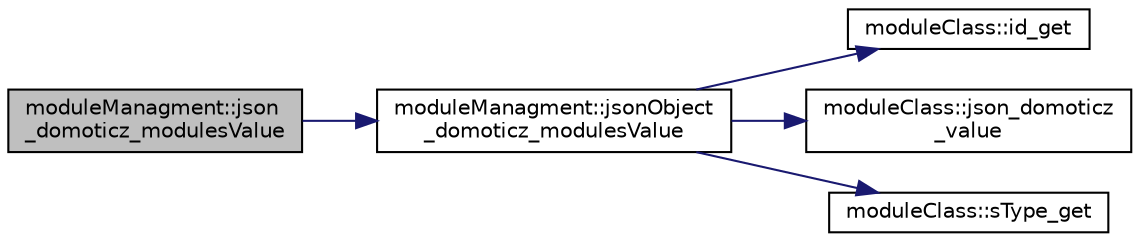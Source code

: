 digraph "moduleManagment::json_domoticz_modulesValue"
{
 // LATEX_PDF_SIZE
  edge [fontname="Helvetica",fontsize="10",labelfontname="Helvetica",labelfontsize="10"];
  node [fontname="Helvetica",fontsize="10",shape=record];
  rankdir="LR";
  Node1 [label="moduleManagment::json\l_domoticz_modulesValue",height=0.2,width=0.4,color="black", fillcolor="grey75", style="filled", fontcolor="black",tooltip=" "];
  Node1 -> Node2 [color="midnightblue",fontsize="10",style="solid",fontname="Helvetica"];
  Node2 [label="moduleManagment::jsonObject\l_domoticz_modulesValue",height=0.2,width=0.4,color="black", fillcolor="white", style="filled",URL="$classmodule_managment.html#accdef0f4a60537510ee44fecdd52c9c0",tooltip=" "];
  Node2 -> Node3 [color="midnightblue",fontsize="10",style="solid",fontname="Helvetica"];
  Node3 [label="moduleClass::id_get",height=0.2,width=0.4,color="black", fillcolor="white", style="filled",URL="$classmodule_class.html#ac2e059dfc9c2770db04edc475163eff5",tooltip=" "];
  Node2 -> Node4 [color="midnightblue",fontsize="10",style="solid",fontname="Helvetica"];
  Node4 [label="moduleClass::json_domoticz\l_value",height=0.2,width=0.4,color="black", fillcolor="white", style="filled",URL="$classmodule_class.html#a63a88b8929fce9e3c068194316088fd9",tooltip=" "];
  Node2 -> Node5 [color="midnightblue",fontsize="10",style="solid",fontname="Helvetica"];
  Node5 [label="moduleClass::sType_get",height=0.2,width=0.4,color="black", fillcolor="white", style="filled",URL="$classmodule_class.html#afec658fffce74b4ee8391fd268404164",tooltip=" "];
}
